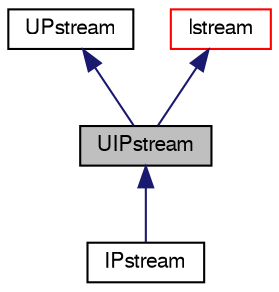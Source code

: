 digraph "UIPstream"
{
  bgcolor="transparent";
  edge [fontname="FreeSans",fontsize="10",labelfontname="FreeSans",labelfontsize="10"];
  node [fontname="FreeSans",fontsize="10",shape=record];
  Node0 [label="UIPstream",height=0.2,width=0.4,color="black", fillcolor="grey75", style="filled", fontcolor="black"];
  Node1 -> Node0 [dir="back",color="midnightblue",fontsize="10",style="solid",fontname="FreeSans"];
  Node1 [label="UPstream",height=0.2,width=0.4,color="black",URL="$a26270.html",tooltip="Inter-processor communications stream. "];
  Node2 -> Node0 [dir="back",color="midnightblue",fontsize="10",style="solid",fontname="FreeSans"];
  Node2 [label="Istream",height=0.2,width=0.4,color="red",URL="$a26234.html",tooltip="An Istream is an abstract base class for all input systems (streams, files, token lists etc)..."];
  Node0 -> Node4 [dir="back",color="midnightblue",fontsize="10",style="solid",fontname="FreeSans"];
  Node4 [label="IPstream",height=0.2,width=0.4,color="black",URL="$a26242.html",tooltip="Input inter-processor communications stream. "];
}
